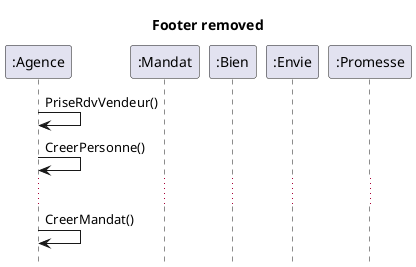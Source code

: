 
@startuml

hide footbox
title Footer removed

participant ":Agence" As A
participant ":Mandat" As M
participant ":Bien" As B
participant ":Envie" As E
participant ":Promesse" As Pro

A -> A : PriseRdvVendeur()
A -> A : CreerPersonne()

...

A -> A : CreerMandat()

@enduml
